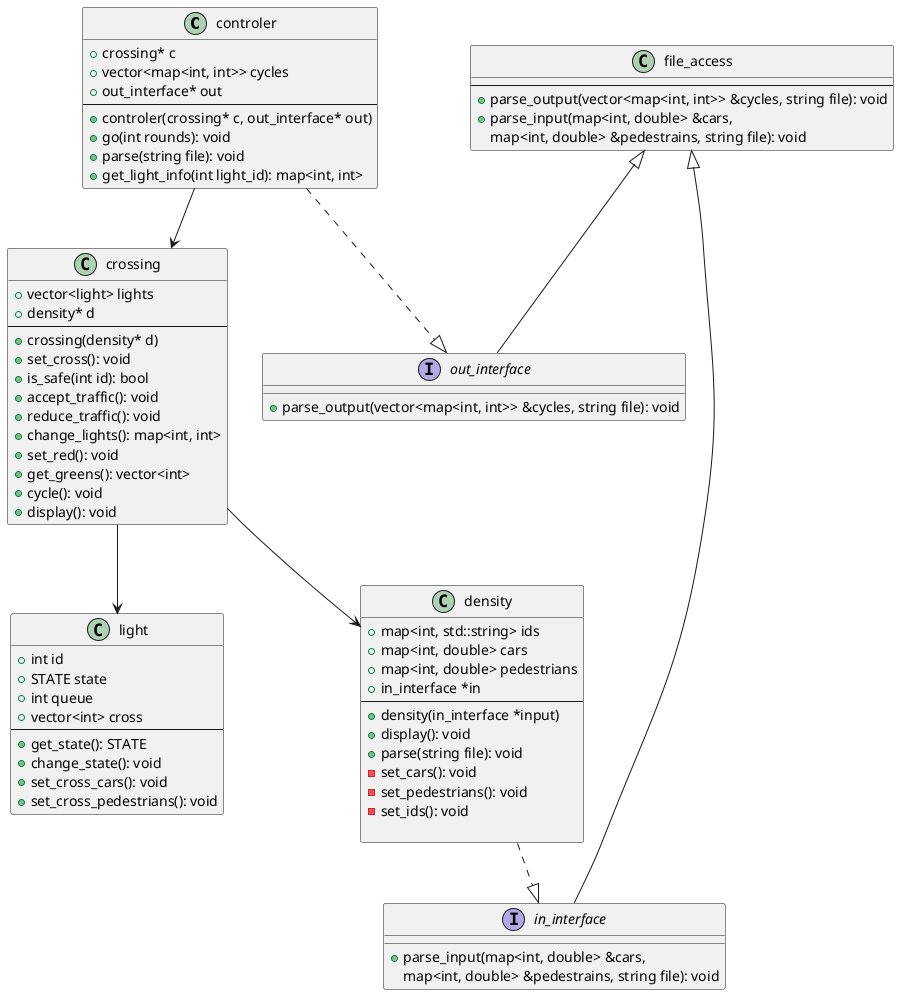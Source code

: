 @startuml traffic_lights

class controler {
  + crossing* c
  + vector<map<int, int>> cycles
  + out_interface* out
  --
  + controler(crossing* c, out_interface* out)
  + go(int rounds): void
  + parse(string file): void
  + get_light_info(int light_id): map<int, int>
}

class crossing {
  + vector<light> lights
  + density* d
  --
  + crossing(density* d)
  + set_cross(): void
  + is_safe(int id): bool
  + accept_traffic(): void
  + reduce_traffic(): void
  + change_lights(): map<int, int>
  + set_red(): void
  + get_greens(): vector<int>
  + cycle(): void
  + display(): void
}

class light {
  + int id
  + STATE state
  + int queue
  + vector<int> cross
  --
  + get_state(): STATE
  + change_state(): void
  + set_cross_cars(): void
  + set_cross_pedestrians(): void
}

class density{
  + map<int, std::string> ids
  + map<int, double> cars
  + map<int, double> pedestrians
  + in_interface *in
  --
  + density(in_interface *input)
  + display(): void
  + parse(string file): void
  - set_cars(): void
  - set_pedestrians(): void
  - set_ids(): void

}

class file_access{
  --
  + parse_output(vector<map<int, int>> &cycles, string file): void
  + parse_input(map<int, double> &cars,
                           map<int, double> &pedestrains, string file): void
}

interface out_interface {
  + parse_output(vector<map<int, int>> &cycles, string file): void
}

interface in_interface {
  + parse_input(map<int, double> &cars,
                           map<int, double> &pedestrains, string file): void
}

controler --> crossing
controler ..|> out_interface
crossing --> light
density ..|> in_interface
crossing --> density
file_access <|-- in_interface
file_access <|-- out_interface

@enduml
